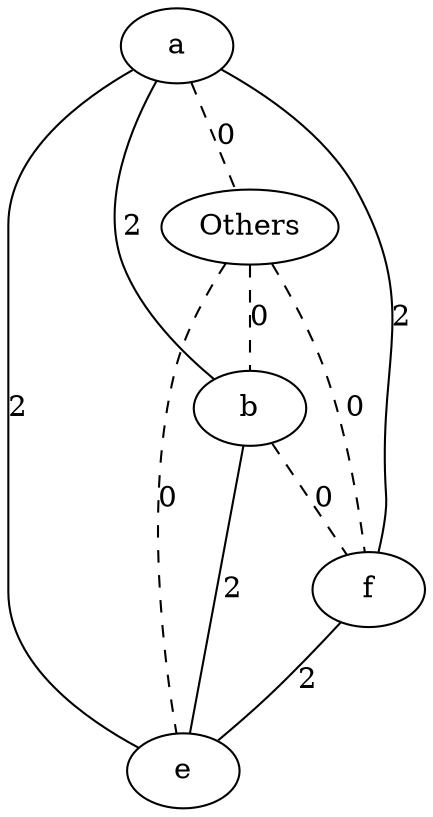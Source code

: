 strict graph "()" {
a;
Others;
b;
f;
e;
a -- Others  [color=black, label=0, style=dashed];
a -- b  [color=black, label=2, style=solid];
a -- f  [color=black, label=2, style=solid];
a -- e  [color=black, label=2, style=solid];
Others -- b  [color=black, label=0, style=dashed];
Others -- f  [color=black, label=0, style=dashed];
Others -- e  [color=black, label=0, style=dashed];
b -- f  [color=black, label=0, style=dashed];
b -- e  [color=black, label=2, style=solid];
f -- e  [color=black, label=2, style=solid];
}
